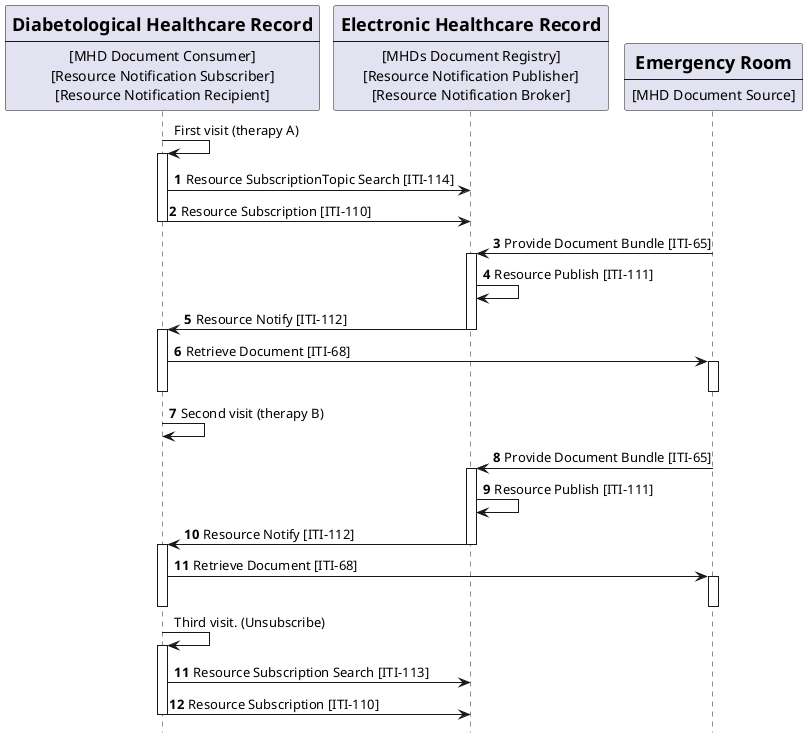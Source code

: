 @startuml
skinparam svgDimensionStyle false
hide footbox
/'title "Folder Subscription with DSUBm on MHDs infrastructure" '/

participant DHR [
    = Diabetological Healthcare Record
    ----
    [MHD Document Consumer]
    [Resource Notification Subscriber]
    [Resource Notification Recipient]
] 



participant Central [
    =Electronic Healthcare Record
    ----
    [MHDs Document Registry]
    [Resource Notification Publisher]
    [Resource Notification Broker]
] 

participant ER [
    =Emergency Room
    ----
    [MHD Document Source]
] 




DHR -> DHR: First visit (therapy A)
autonumber "<b>"
activate DHR
DHR -> Central: Resource SubscriptionTopic Search [ITI-114]
DHR -> Central: Resource Subscription [ITI-110]
deactivate DHR
ER->Central:  Provide Document Bundle [ITI-65]
activate Central 
Central -> Central: Resource Publish [ITI-111]
Central -> DHR: Resource Notify [ITI-112]
deactivate Central
activate DHR
DHR -> ER: Retrieve Document [ITI-68]
activate ER
deactivate ER
deactivate DHR 

DHR -> DHR: Second visit (therapy B)
ER->Central:  Provide Document Bundle [ITI-65]
activate Central 
Central -> Central: Resource Publish [ITI-111]
Central -> DHR: Resource Notify [ITI-112]
deactivate Central
activate DHR

DHR -> ER: Retrieve Document [ITI-68]
activate ER
deactivate ER
deactivate DHR 
autonumber stop 
DHR -> DHR: Third visit. (Unsubscribe)
activate DHR
autonumber 11 "<b>"
DHR -> Central: Resource Subscription Search [ITI-113]
DHR -> Central: Resource Subscription [ITI-110]	
deactivate DHR

@enduml
